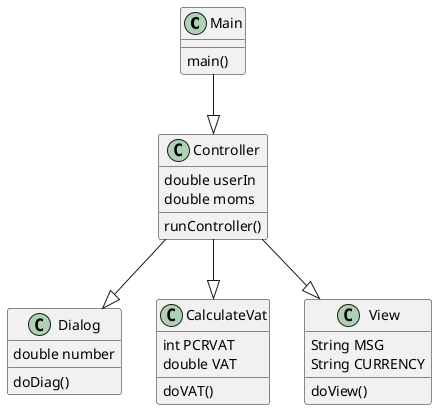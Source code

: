 @startuml
'https://plantuml.com/class-diagram

class Main {
main()
}
class Dialog {
double number
doDiag()
}
class CalculateVat{
int PCRVAT
double VAT
doVAT()
}
class View{
String MSG
String CURRENCY
doView()
}
class Controller {
double userIn
double moms
runController()
}

Main --|> Controller
Controller --|> Dialog
Controller --|> CalculateVat
Controller --|> View


@enduml